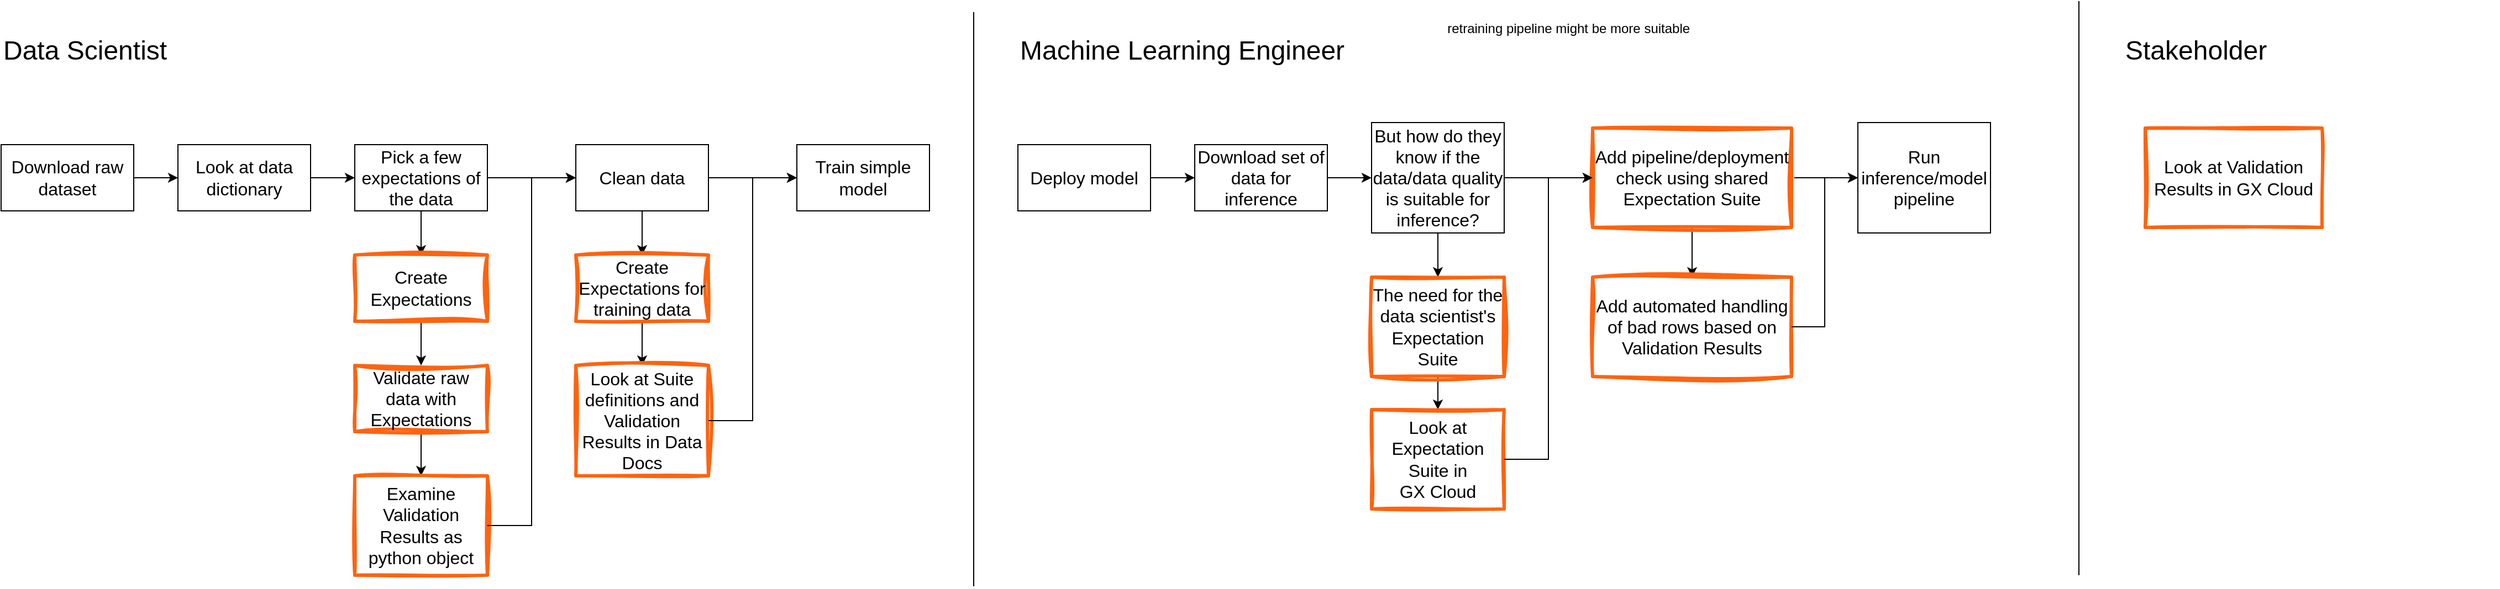 <mxfile version="24.7.13">
  <diagram name="Page-1" id="jmqO2mEPA-x9yg1ztIpt">
    <mxGraphModel dx="1308" dy="817" grid="1" gridSize="10" guides="1" tooltips="1" connect="1" arrows="1" fold="1" page="1" pageScale="1" pageWidth="1100" pageHeight="850" math="0" shadow="0">
      <root>
        <mxCell id="0" />
        <mxCell id="1" parent="0" />
        <mxCell id="y7ALruSbJxyKwdajI3rj-3" value="" style="edgeStyle=orthogonalEdgeStyle;rounded=0;orthogonalLoop=1;jettySize=auto;html=1;fontSize=16;" edge="1" parent="1" source="y7ALruSbJxyKwdajI3rj-1" target="y7ALruSbJxyKwdajI3rj-2">
          <mxGeometry relative="1" as="geometry" />
        </mxCell>
        <mxCell id="y7ALruSbJxyKwdajI3rj-1" value="Download raw dataset" style="rounded=0;whiteSpace=wrap;html=1;fontSize=16;" vertex="1" parent="1">
          <mxGeometry x="80" y="280" width="120" height="60" as="geometry" />
        </mxCell>
        <mxCell id="y7ALruSbJxyKwdajI3rj-5" value="" style="edgeStyle=orthogonalEdgeStyle;rounded=0;orthogonalLoop=1;jettySize=auto;html=1;" edge="1" parent="1" source="y7ALruSbJxyKwdajI3rj-2" target="y7ALruSbJxyKwdajI3rj-4">
          <mxGeometry relative="1" as="geometry" />
        </mxCell>
        <mxCell id="y7ALruSbJxyKwdajI3rj-2" value="Look at data dictionary" style="rounded=0;whiteSpace=wrap;html=1;fontSize=16;" vertex="1" parent="1">
          <mxGeometry x="240" y="280" width="120" height="60" as="geometry" />
        </mxCell>
        <mxCell id="y7ALruSbJxyKwdajI3rj-7" value="" style="edgeStyle=orthogonalEdgeStyle;rounded=0;orthogonalLoop=1;jettySize=auto;html=1;" edge="1" parent="1" source="y7ALruSbJxyKwdajI3rj-4" target="y7ALruSbJxyKwdajI3rj-6">
          <mxGeometry relative="1" as="geometry" />
        </mxCell>
        <mxCell id="y7ALruSbJxyKwdajI3rj-13" value="" style="edgeStyle=orthogonalEdgeStyle;rounded=0;orthogonalLoop=1;jettySize=auto;html=1;" edge="1" parent="1" source="y7ALruSbJxyKwdajI3rj-4" target="y7ALruSbJxyKwdajI3rj-12">
          <mxGeometry relative="1" as="geometry" />
        </mxCell>
        <mxCell id="y7ALruSbJxyKwdajI3rj-4" value="Pick a few expectations of the data" style="rounded=0;whiteSpace=wrap;html=1;fontSize=16;" vertex="1" parent="1">
          <mxGeometry x="400" y="280" width="120" height="60" as="geometry" />
        </mxCell>
        <mxCell id="y7ALruSbJxyKwdajI3rj-9" value="" style="edgeStyle=orthogonalEdgeStyle;rounded=0;orthogonalLoop=1;jettySize=auto;html=1;" edge="1" parent="1" source="y7ALruSbJxyKwdajI3rj-6" target="y7ALruSbJxyKwdajI3rj-8">
          <mxGeometry relative="1" as="geometry" />
        </mxCell>
        <mxCell id="y7ALruSbJxyKwdajI3rj-6" value="Create Expectations" style="rounded=0;whiteSpace=wrap;html=1;fontSize=16;strokeColor=#FF6310;strokeWidth=3;sketch=1;curveFitting=1;jiggle=2;" vertex="1" parent="1">
          <mxGeometry x="400" y="380" width="120" height="60" as="geometry" />
        </mxCell>
        <mxCell id="y7ALruSbJxyKwdajI3rj-11" value="" style="edgeStyle=orthogonalEdgeStyle;rounded=0;orthogonalLoop=1;jettySize=auto;html=1;" edge="1" parent="1" source="y7ALruSbJxyKwdajI3rj-8" target="y7ALruSbJxyKwdajI3rj-10">
          <mxGeometry relative="1" as="geometry" />
        </mxCell>
        <mxCell id="y7ALruSbJxyKwdajI3rj-8" value="Validate raw data with Expectations" style="rounded=0;whiteSpace=wrap;html=1;fontSize=16;strokeColor=#FF6310;strokeWidth=3;sketch=1;curveFitting=1;jiggle=2;" vertex="1" parent="1">
          <mxGeometry x="400" y="480" width="120" height="60" as="geometry" />
        </mxCell>
        <mxCell id="y7ALruSbJxyKwdajI3rj-10" value="Examine Validation Results as python object" style="rounded=0;whiteSpace=wrap;html=1;fontSize=16;strokeColor=#FF6310;strokeWidth=3;sketch=1;curveFitting=1;jiggle=2;" vertex="1" parent="1">
          <mxGeometry x="400" y="580" width="120" height="90" as="geometry" />
        </mxCell>
        <mxCell id="y7ALruSbJxyKwdajI3rj-16" value="" style="edgeStyle=orthogonalEdgeStyle;rounded=0;orthogonalLoop=1;jettySize=auto;html=1;" edge="1" parent="1" source="y7ALruSbJxyKwdajI3rj-12">
          <mxGeometry relative="1" as="geometry">
            <mxPoint x="660" y="380" as="targetPoint" />
          </mxGeometry>
        </mxCell>
        <mxCell id="y7ALruSbJxyKwdajI3rj-21" value="" style="edgeStyle=orthogonalEdgeStyle;rounded=0;orthogonalLoop=1;jettySize=auto;html=1;" edge="1" parent="1" source="y7ALruSbJxyKwdajI3rj-12" target="y7ALruSbJxyKwdajI3rj-20">
          <mxGeometry relative="1" as="geometry" />
        </mxCell>
        <mxCell id="y7ALruSbJxyKwdajI3rj-12" value="Clean data" style="rounded=0;whiteSpace=wrap;html=1;fontSize=16;" vertex="1" parent="1">
          <mxGeometry x="600" y="280" width="120" height="60" as="geometry" />
        </mxCell>
        <mxCell id="y7ALruSbJxyKwdajI3rj-14" value="" style="endArrow=classic;html=1;rounded=0;exitX=1;exitY=0.5;exitDx=0;exitDy=0;entryX=0;entryY=0.5;entryDx=0;entryDy=0;edgeStyle=orthogonalEdgeStyle;" edge="1" parent="1" source="y7ALruSbJxyKwdajI3rj-10" target="y7ALruSbJxyKwdajI3rj-12">
          <mxGeometry width="50" height="50" relative="1" as="geometry">
            <mxPoint x="620" y="590" as="sourcePoint" />
            <mxPoint x="670" y="540" as="targetPoint" />
          </mxGeometry>
        </mxCell>
        <mxCell id="y7ALruSbJxyKwdajI3rj-19" value="" style="edgeStyle=orthogonalEdgeStyle;rounded=0;orthogonalLoop=1;jettySize=auto;html=1;" edge="1" parent="1" source="y7ALruSbJxyKwdajI3rj-17" target="y7ALruSbJxyKwdajI3rj-18">
          <mxGeometry relative="1" as="geometry" />
        </mxCell>
        <mxCell id="y7ALruSbJxyKwdajI3rj-17" value="Create Expectations for training data" style="rounded=0;whiteSpace=wrap;html=1;fontSize=16;strokeColor=#FF6310;strokeWidth=3;sketch=1;curveFitting=1;jiggle=2;" vertex="1" parent="1">
          <mxGeometry x="600" y="380" width="120" height="60" as="geometry" />
        </mxCell>
        <mxCell id="y7ALruSbJxyKwdajI3rj-18" value="Look at Suite definitions and Validation Results in Data Docs" style="rounded=0;whiteSpace=wrap;html=1;fontSize=16;strokeColor=#FF6310;strokeWidth=3;sketch=1;curveFitting=1;jiggle=2;" vertex="1" parent="1">
          <mxGeometry x="600" y="480" width="120" height="100" as="geometry" />
        </mxCell>
        <mxCell id="y7ALruSbJxyKwdajI3rj-20" value="Train simple model" style="rounded=0;whiteSpace=wrap;html=1;fontSize=16;" vertex="1" parent="1">
          <mxGeometry x="800" y="280" width="120" height="60" as="geometry" />
        </mxCell>
        <mxCell id="y7ALruSbJxyKwdajI3rj-22" value="" style="endArrow=classic;html=1;rounded=0;exitX=1;exitY=0.5;exitDx=0;exitDy=0;entryX=0;entryY=0.5;entryDx=0;entryDy=0;edgeStyle=orthogonalEdgeStyle;" edge="1" parent="1" source="y7ALruSbJxyKwdajI3rj-18" target="y7ALruSbJxyKwdajI3rj-20">
          <mxGeometry width="50" height="50" relative="1" as="geometry">
            <mxPoint x="530" y="635" as="sourcePoint" />
            <mxPoint x="610" y="320" as="targetPoint" />
          </mxGeometry>
        </mxCell>
        <mxCell id="y7ALruSbJxyKwdajI3rj-23" value="" style="endArrow=none;html=1;rounded=0;" edge="1" parent="1">
          <mxGeometry width="50" height="50" relative="1" as="geometry">
            <mxPoint x="960" y="680" as="sourcePoint" />
            <mxPoint x="960" y="160" as="targetPoint" />
          </mxGeometry>
        </mxCell>
        <mxCell id="y7ALruSbJxyKwdajI3rj-28" value="" style="edgeStyle=orthogonalEdgeStyle;rounded=0;orthogonalLoop=1;jettySize=auto;html=1;" edge="1" parent="1" source="y7ALruSbJxyKwdajI3rj-25" target="y7ALruSbJxyKwdajI3rj-27">
          <mxGeometry relative="1" as="geometry" />
        </mxCell>
        <mxCell id="y7ALruSbJxyKwdajI3rj-25" value="Deploy model" style="rounded=0;whiteSpace=wrap;html=1;fontSize=16;" vertex="1" parent="1">
          <mxGeometry x="1000" y="280" width="120" height="60" as="geometry" />
        </mxCell>
        <mxCell id="y7ALruSbJxyKwdajI3rj-33" value="" style="edgeStyle=orthogonalEdgeStyle;rounded=0;orthogonalLoop=1;jettySize=auto;html=1;" edge="1" parent="1" source="y7ALruSbJxyKwdajI3rj-27" target="y7ALruSbJxyKwdajI3rj-32">
          <mxGeometry relative="1" as="geometry" />
        </mxCell>
        <mxCell id="y7ALruSbJxyKwdajI3rj-27" value="Download set of data for inference" style="rounded=0;whiteSpace=wrap;html=1;fontSize=16;" vertex="1" parent="1">
          <mxGeometry x="1160" y="280" width="120" height="60" as="geometry" />
        </mxCell>
        <mxCell id="y7ALruSbJxyKwdajI3rj-29" value="Data Scientist" style="text;html=1;align=left;verticalAlign=middle;whiteSpace=wrap;rounded=0;fontSize=24;" vertex="1" parent="1">
          <mxGeometry x="80" y="180" width="160" height="30" as="geometry" />
        </mxCell>
        <mxCell id="y7ALruSbJxyKwdajI3rj-31" value="Machine Learning Engineer" style="text;html=1;align=left;verticalAlign=middle;whiteSpace=wrap;rounded=0;fontSize=24;" vertex="1" parent="1">
          <mxGeometry x="1000" y="180" width="340" height="30" as="geometry" />
        </mxCell>
        <mxCell id="y7ALruSbJxyKwdajI3rj-35" value="" style="edgeStyle=orthogonalEdgeStyle;rounded=0;orthogonalLoop=1;jettySize=auto;html=1;entryX=0.5;entryY=0;entryDx=0;entryDy=0;" edge="1" parent="1" source="y7ALruSbJxyKwdajI3rj-32" target="y7ALruSbJxyKwdajI3rj-36">
          <mxGeometry relative="1" as="geometry">
            <mxPoint x="1220" y="520" as="targetPoint" />
          </mxGeometry>
        </mxCell>
        <mxCell id="y7ALruSbJxyKwdajI3rj-45" value="" style="edgeStyle=orthogonalEdgeStyle;rounded=0;orthogonalLoop=1;jettySize=auto;html=1;" edge="1" parent="1" source="y7ALruSbJxyKwdajI3rj-32" target="y7ALruSbJxyKwdajI3rj-44">
          <mxGeometry relative="1" as="geometry" />
        </mxCell>
        <mxCell id="y7ALruSbJxyKwdajI3rj-32" value="But how do they know if the data/data quality is suitable for inference?" style="rounded=0;whiteSpace=wrap;html=1;fontSize=16;" vertex="1" parent="1">
          <mxGeometry x="1320" y="260" width="120" height="100" as="geometry" />
        </mxCell>
        <mxCell id="y7ALruSbJxyKwdajI3rj-38" value="" style="edgeStyle=orthogonalEdgeStyle;rounded=0;orthogonalLoop=1;jettySize=auto;html=1;" edge="1" parent="1" source="y7ALruSbJxyKwdajI3rj-36" target="y7ALruSbJxyKwdajI3rj-37">
          <mxGeometry relative="1" as="geometry" />
        </mxCell>
        <mxCell id="y7ALruSbJxyKwdajI3rj-36" value="The need for the data scientist&#39;s Expectation Suite" style="rounded=0;whiteSpace=wrap;html=1;fontSize=16;strokeColor=#FF6310;strokeWidth=3;sketch=1;curveFitting=1;jiggle=2;" vertex="1" parent="1">
          <mxGeometry x="1320" y="400" width="120" height="90" as="geometry" />
        </mxCell>
        <mxCell id="y7ALruSbJxyKwdajI3rj-37" value="&lt;div&gt;Look at Expectation Suite in&lt;/div&gt;GX Cloud" style="rounded=0;whiteSpace=wrap;html=1;fontSize=16;strokeColor=#FF6310;strokeWidth=3;sketch=1;curveFitting=1;jiggle=2;" vertex="1" parent="1">
          <mxGeometry x="1320" y="520" width="120" height="90" as="geometry" />
        </mxCell>
        <mxCell id="y7ALruSbJxyKwdajI3rj-41" value="" style="endArrow=none;html=1;rounded=0;" edge="1" parent="1">
          <mxGeometry width="50" height="50" relative="1" as="geometry">
            <mxPoint x="1960" y="670" as="sourcePoint" />
            <mxPoint x="1960" y="150" as="targetPoint" />
          </mxGeometry>
        </mxCell>
        <mxCell id="y7ALruSbJxyKwdajI3rj-42" value="Stakeholder" style="text;html=1;align=left;verticalAlign=middle;whiteSpace=wrap;rounded=0;fontSize=24;" vertex="1" parent="1">
          <mxGeometry x="2000" y="180" width="340" height="30" as="geometry" />
        </mxCell>
        <mxCell id="y7ALruSbJxyKwdajI3rj-43" value="Look at Validation Results in GX Cloud" style="rounded=0;whiteSpace=wrap;html=1;fontSize=16;strokeColor=#FF6310;strokeWidth=3;sketch=1;curveFitting=1;jiggle=2;" vertex="1" parent="1">
          <mxGeometry x="2020" y="265" width="160" height="90" as="geometry" />
        </mxCell>
        <mxCell id="y7ALruSbJxyKwdajI3rj-47" value="" style="edgeStyle=orthogonalEdgeStyle;rounded=0;orthogonalLoop=1;jettySize=auto;html=1;" edge="1" parent="1" source="y7ALruSbJxyKwdajI3rj-44" target="y7ALruSbJxyKwdajI3rj-46">
          <mxGeometry relative="1" as="geometry" />
        </mxCell>
        <mxCell id="y7ALruSbJxyKwdajI3rj-49" value="" style="edgeStyle=orthogonalEdgeStyle;rounded=0;orthogonalLoop=1;jettySize=auto;html=1;" edge="1" parent="1" source="y7ALruSbJxyKwdajI3rj-44" target="y7ALruSbJxyKwdajI3rj-48">
          <mxGeometry relative="1" as="geometry" />
        </mxCell>
        <mxCell id="y7ALruSbJxyKwdajI3rj-44" value="Add pipeline/deployment check using shared Expectation Suite" style="rounded=0;whiteSpace=wrap;html=1;fontSize=16;strokeColor=#FF6310;strokeWidth=3;sketch=1;curveFitting=1;jiggle=2;" vertex="1" parent="1">
          <mxGeometry x="1520" y="265" width="180" height="90" as="geometry" />
        </mxCell>
        <mxCell id="y7ALruSbJxyKwdajI3rj-46" value="Run inference/model pipeline" style="rounded=0;whiteSpace=wrap;html=1;fontSize=16;" vertex="1" parent="1">
          <mxGeometry x="1760" y="260" width="120" height="100" as="geometry" />
        </mxCell>
        <mxCell id="y7ALruSbJxyKwdajI3rj-48" value="Add automated handling of bad rows based on Validation Results" style="rounded=0;whiteSpace=wrap;html=1;fontSize=16;strokeColor=#FF6310;strokeWidth=3;sketch=1;curveFitting=1;jiggle=2;" vertex="1" parent="1">
          <mxGeometry x="1520" y="400" width="180" height="90" as="geometry" />
        </mxCell>
        <mxCell id="y7ALruSbJxyKwdajI3rj-50" value="" style="edgeStyle=orthogonalEdgeStyle;rounded=0;orthogonalLoop=1;jettySize=auto;html=1;exitX=1;exitY=0.5;exitDx=0;exitDy=0;entryX=0;entryY=0.5;entryDx=0;entryDy=0;" edge="1" parent="1" source="y7ALruSbJxyKwdajI3rj-37" target="y7ALruSbJxyKwdajI3rj-44">
          <mxGeometry relative="1" as="geometry">
            <mxPoint x="1450" y="320" as="sourcePoint" />
            <mxPoint x="1500" y="320" as="targetPoint" />
          </mxGeometry>
        </mxCell>
        <mxCell id="y7ALruSbJxyKwdajI3rj-51" value="" style="edgeStyle=orthogonalEdgeStyle;rounded=0;orthogonalLoop=1;jettySize=auto;html=1;exitX=1;exitY=0.5;exitDx=0;exitDy=0;entryX=0;entryY=0.5;entryDx=0;entryDy=0;" edge="1" parent="1" source="y7ALruSbJxyKwdajI3rj-48" target="y7ALruSbJxyKwdajI3rj-46">
          <mxGeometry relative="1" as="geometry">
            <mxPoint x="1450" y="575" as="sourcePoint" />
            <mxPoint x="1530" y="320" as="targetPoint" />
          </mxGeometry>
        </mxCell>
        <mxCell id="y7ALruSbJxyKwdajI3rj-52" value="retraining pipeline might be more suitable&amp;nbsp;" style="text;html=1;align=center;verticalAlign=middle;whiteSpace=wrap;rounded=0;" vertex="1" parent="1">
          <mxGeometry x="1380" y="150" width="240" height="50" as="geometry" />
        </mxCell>
      </root>
    </mxGraphModel>
  </diagram>
</mxfile>

